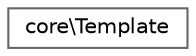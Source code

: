 digraph "Graphical Class Hierarchy"
{
 // LATEX_PDF_SIZE
  bgcolor="transparent";
  edge [fontname=Helvetica,fontsize=10,labelfontname=Helvetica,labelfontsize=10];
  node [fontname=Helvetica,fontsize=10,shape=box,height=0.2,width=0.4];
  rankdir="LR";
  Node0 [id="Node000000",label="core\\Template",height=0.2,width=0.4,color="grey40", fillcolor="white", style="filled",URL="$classcore_1_1_template.html",tooltip=" "];
}

